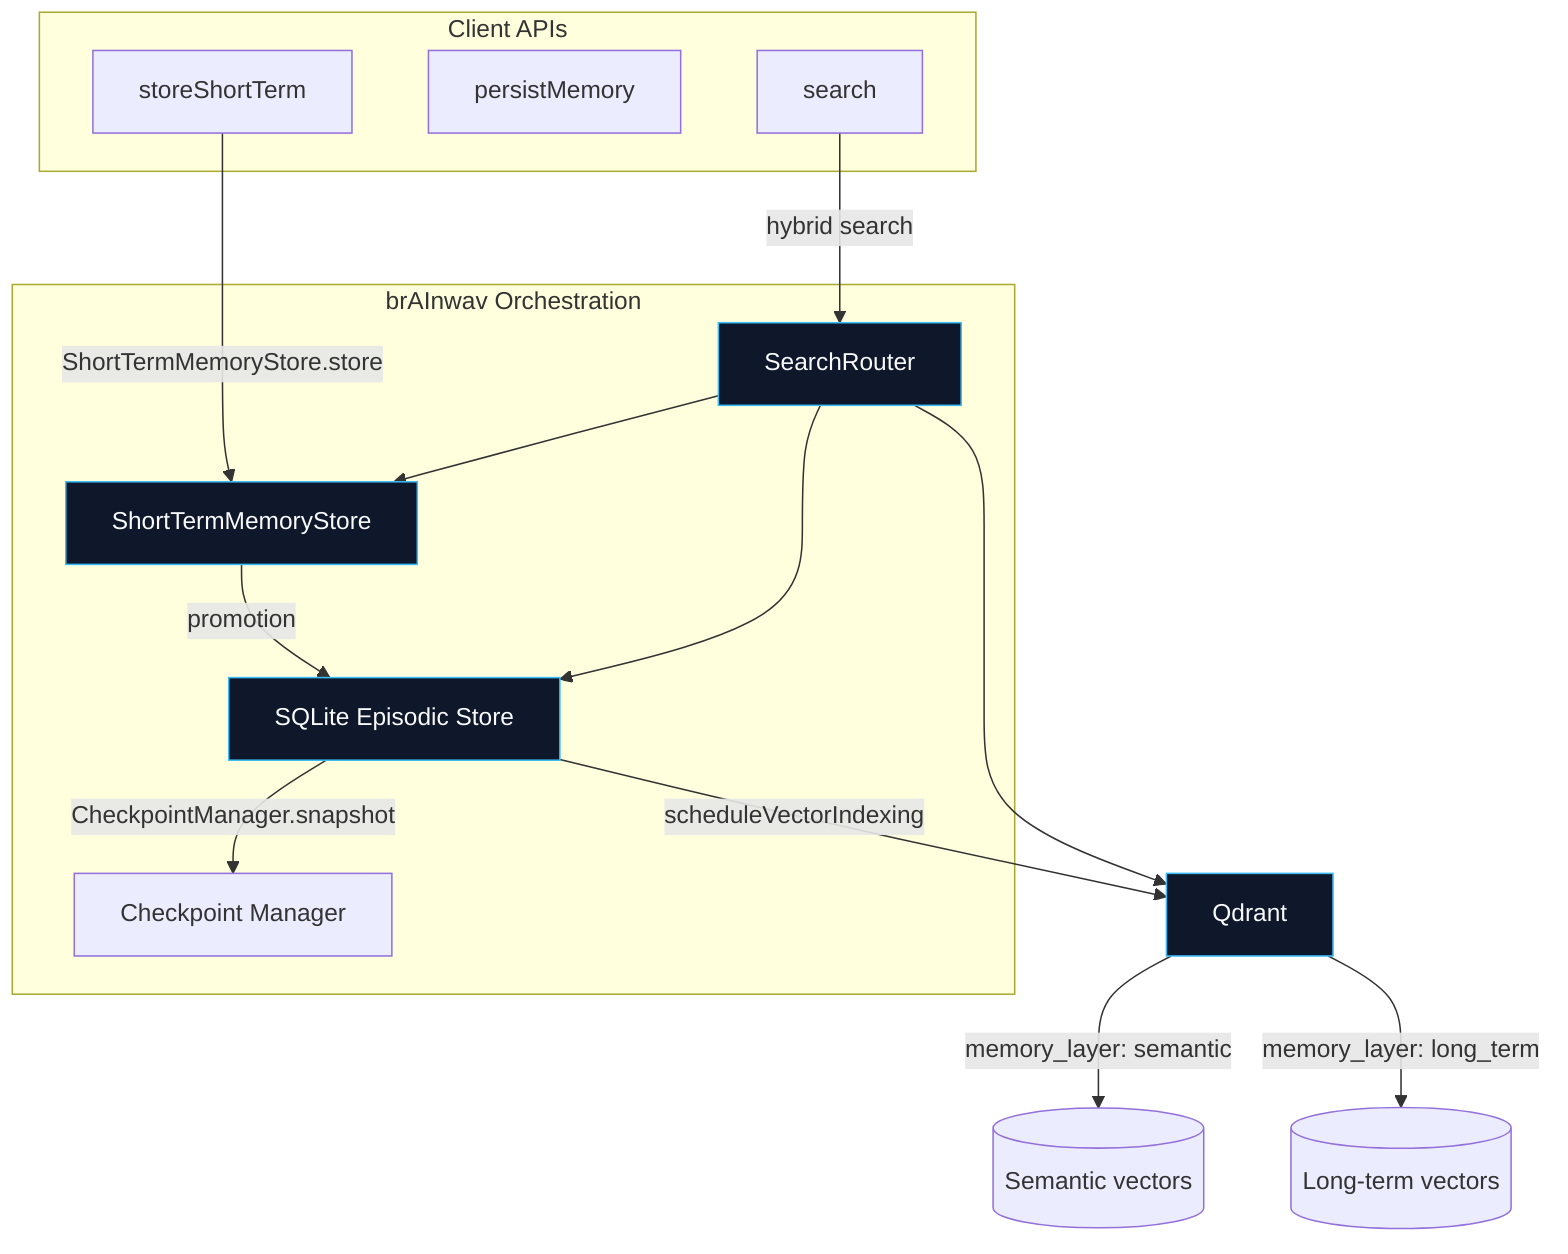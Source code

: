 flowchart TB
    subgraph Client[Client APIs]
        A[storeShortTerm]
        B[persistMemory]
        C[search]
    end

    A -->|ShortTermMemoryStore.store| ST[ShortTermMemoryStore]
    ST -->|promotion| SQL[SQLite Episodic Store]
    SQL -->|CheckpointManager.snapshot| CP[Checkpoint Manager]
    SQL -->|scheduleVectorIndexing| Qdrant

    Qdrant -->|memory_layer: semantic| Semantic[(Semantic vectors)]
    Qdrant -->|memory_layer: long_term| LongTerm[(Long-term vectors)]

    C -->|hybrid search| SearchRouter
    SearchRouter --> ST
    SearchRouter --> SQL
    SearchRouter --> Qdrant

    subgraph Services[brAInwav Orchestration]
        ST
        SQL
        CP
        SearchRouter
    end

    classDef layer fill:#0f172a,stroke:#38bdf8,stroke-width:1px,color:#f8fafc
    class ST,SQL,Qdrant,SearchRouter layer